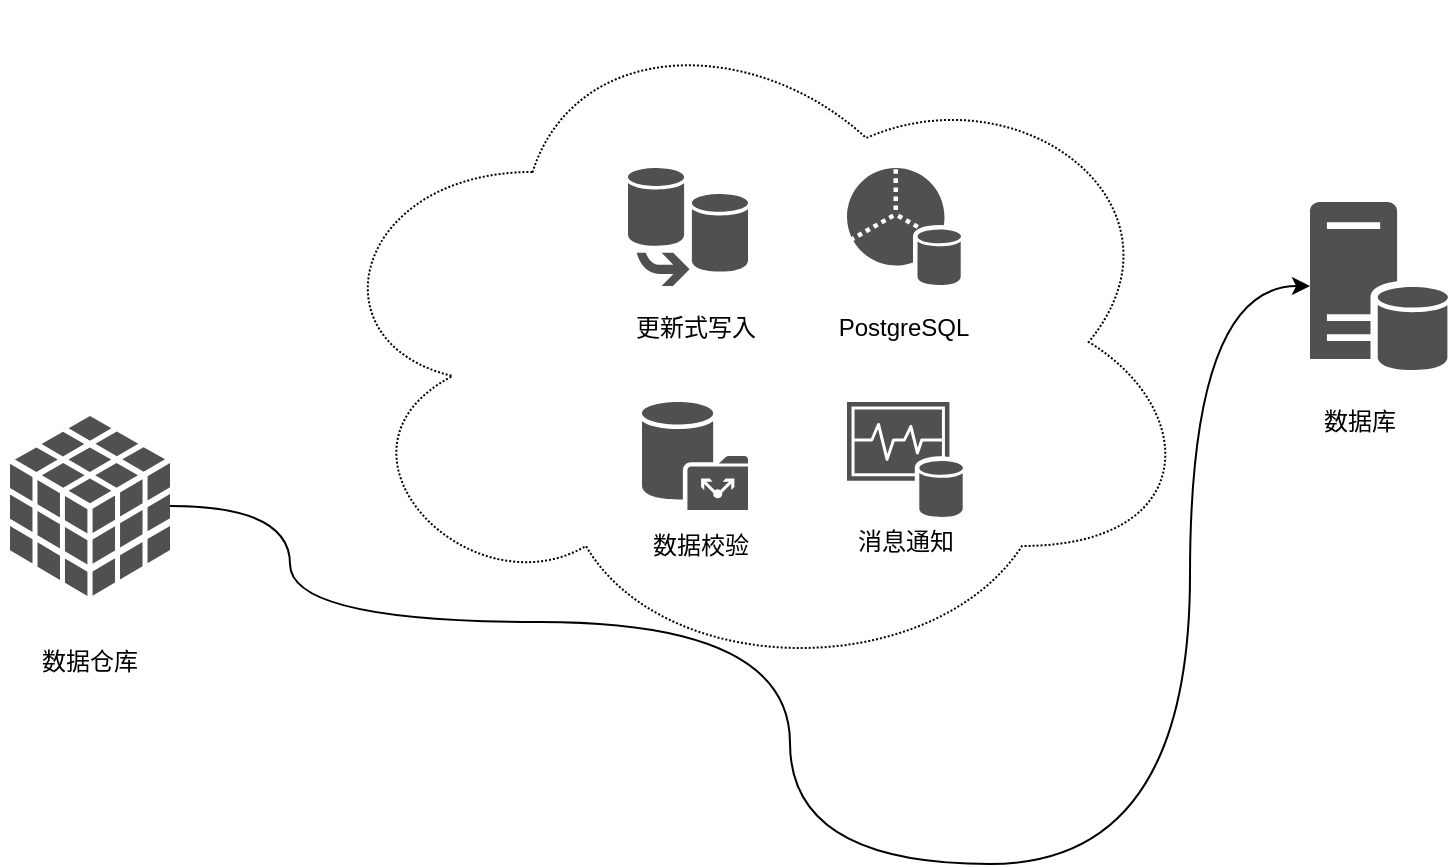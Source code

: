 <mxfile version="13.1.1" type="github" pages="2">
  <diagram id="hAr6CDP33GyeZNMjy5qR" name="回流">
    <mxGraphModel dx="946" dy="1831" grid="1" gridSize="10" guides="1" tooltips="1" connect="1" arrows="1" fold="1" page="1" pageScale="1" pageWidth="827" pageHeight="1169" math="0" shadow="0">
      <root>
        <mxCell id="0" />
        <mxCell id="1" parent="0" />
        <mxCell id="igZO0AMjIh1gHoKqFqB2-17" value="" style="ellipse;shape=cloud;whiteSpace=wrap;html=1;dashed=1;dashPattern=1 1;strokeColor=#000000;strokeWidth=1;fillColor=#ffffff;gradientColor=none;" parent="1" vertex="1">
          <mxGeometry x="190" y="-10" width="445" height="340" as="geometry" />
        </mxCell>
        <mxCell id="igZO0AMjIh1gHoKqFqB2-1" value="" style="pointerEvents=1;shadow=0;dashed=0;html=1;strokeColor=none;fillColor=#505050;labelPosition=center;verticalLabelPosition=bottom;verticalAlign=top;outlineConnect=0;align=center;shape=mxgraph.office.servers.database_server;" parent="1" vertex="1">
          <mxGeometry x="690" y="90" width="70" height="84" as="geometry" />
        </mxCell>
        <mxCell id="igZO0AMjIh1gHoKqFqB2-6" style="edgeStyle=orthogonalEdgeStyle;rounded=0;orthogonalLoop=1;jettySize=auto;html=1;curved=1;" parent="1" source="igZO0AMjIh1gHoKqFqB2-2" target="igZO0AMjIh1gHoKqFqB2-1" edge="1">
          <mxGeometry relative="1" as="geometry">
            <Array as="points">
              <mxPoint x="180" y="242" />
              <mxPoint x="180" y="300" />
              <mxPoint x="430" y="300" />
              <mxPoint x="430" y="421" />
              <mxPoint x="630" y="421" />
              <mxPoint x="630" y="132" />
            </Array>
          </mxGeometry>
        </mxCell>
        <mxCell id="igZO0AMjIh1gHoKqFqB2-2" value="" style="shadow=0;dashed=0;html=1;strokeColor=none;fillColor=#505050;labelPosition=center;verticalLabelPosition=bottom;verticalAlign=top;outlineConnect=0;align=center;shape=mxgraph.office.databases.database_cube;" parent="1" vertex="1">
          <mxGeometry x="40" y="197" width="80" height="90" as="geometry" />
        </mxCell>
        <mxCell id="igZO0AMjIh1gHoKqFqB2-3" value="数据仓库" style="text;html=1;strokeColor=none;fillColor=none;align=center;verticalAlign=middle;whiteSpace=wrap;rounded=0;" parent="1" vertex="1">
          <mxGeometry x="35" y="310" width="90" height="20" as="geometry" />
        </mxCell>
        <mxCell id="igZO0AMjIh1gHoKqFqB2-4" value="数据库" style="text;html=1;strokeColor=none;fillColor=none;align=center;verticalAlign=middle;whiteSpace=wrap;rounded=0;" parent="1" vertex="1">
          <mxGeometry x="680" y="190" width="70" height="20" as="geometry" />
        </mxCell>
        <mxCell id="igZO0AMjIh1gHoKqFqB2-8" value="" style="shadow=0;dashed=0;html=1;strokeColor=none;fillColor=#505050;labelPosition=center;verticalLabelPosition=bottom;verticalAlign=top;outlineConnect=0;align=center;shape=mxgraph.office.databases.monitoring_store;" parent="1" vertex="1">
          <mxGeometry x="458.5" y="190" width="58" height="58" as="geometry" />
        </mxCell>
        <mxCell id="igZO0AMjIh1gHoKqFqB2-9" value="" style="shadow=0;dashed=0;html=1;strokeColor=none;fillColor=#505050;labelPosition=center;verticalLabelPosition=bottom;verticalAlign=top;outlineConnect=0;align=center;shape=mxgraph.office.databases.database_public_folder;" parent="1" vertex="1">
          <mxGeometry x="356" y="190" width="53" height="54" as="geometry" />
        </mxCell>
        <mxCell id="igZO0AMjIh1gHoKqFqB2-10" value="数据校验" style="text;html=1;strokeColor=none;fillColor=none;align=center;verticalAlign=middle;whiteSpace=wrap;rounded=0;" parent="1" vertex="1">
          <mxGeometry x="346.5" y="252" width="77" height="20" as="geometry" />
        </mxCell>
        <mxCell id="igZO0AMjIh1gHoKqFqB2-11" value="消息通知" style="text;html=1;strokeColor=none;fillColor=none;align=center;verticalAlign=middle;whiteSpace=wrap;rounded=0;" parent="1" vertex="1">
          <mxGeometry x="442.5" y="250" width="90" height="20" as="geometry" />
        </mxCell>
        <mxCell id="igZO0AMjIh1gHoKqFqB2-18" value="" style="group" parent="1" vertex="1" connectable="0">
          <mxGeometry x="322.5" y="60" width="120" height="110" as="geometry" />
        </mxCell>
        <mxCell id="igZO0AMjIh1gHoKqFqB2-7" value="更新式写入" style="text;html=1;strokeColor=none;fillColor=none;align=center;verticalAlign=middle;whiteSpace=wrap;rounded=0;" parent="igZO0AMjIh1gHoKqFqB2-18" vertex="1">
          <mxGeometry y="63" width="120" height="60" as="geometry" />
        </mxCell>
        <mxCell id="igZO0AMjIh1gHoKqFqB2-12" value="" style="shadow=0;dashed=0;html=1;strokeColor=none;fillColor=#505050;labelPosition=center;verticalLabelPosition=bottom;verticalAlign=top;outlineConnect=0;align=center;shape=mxgraph.office.databases.database_mirror;" parent="igZO0AMjIh1gHoKqFqB2-18" vertex="1">
          <mxGeometry x="26.5" y="13" width="60" height="59" as="geometry" />
        </mxCell>
        <mxCell id="igZO0AMjIh1gHoKqFqB2-13" value="" style="shadow=0;dashed=0;html=1;strokeColor=none;fillColor=#505050;labelPosition=center;verticalLabelPosition=bottom;verticalAlign=top;outlineConnect=0;align=center;shape=mxgraph.office.databases.database_partition_3;" parent="1" vertex="1">
          <mxGeometry x="458.5" y="73" width="57" height="59" as="geometry" />
        </mxCell>
        <mxCell id="8WftR03cfVT1UNFW1D-W-1" value="PostgreSQL" style="text;html=1;strokeColor=none;fillColor=none;align=center;verticalAlign=middle;whiteSpace=wrap;rounded=0;" vertex="1" parent="1">
          <mxGeometry x="467" y="143" width="40" height="20" as="geometry" />
        </mxCell>
      </root>
    </mxGraphModel>
  </diagram>
  <diagram id="JcPVPGOFaC2fabF5r1Ph" name="采集">
    
    <mxGraphModel dx="946" dy="662" grid="1" gridSize="10" guides="1" tooltips="1" connect="1" arrows="1" fold="1" page="1" pageScale="1" pageWidth="827" pageHeight="1169" math="0" shadow="0">
      
      <root>
        
        <mxCell id="NBDcL0xnRRLrloa_IqE0-0" />
        
        <mxCell id="NBDcL0xnRRLrloa_IqE0-1" parent="NBDcL0xnRRLrloa_IqE0-0" />
        
        <mxCell id="NBDcL0xnRRLrloa_IqE0-16" style="edgeStyle=orthogonalEdgeStyle;curved=1;rounded=0;orthogonalLoop=1;jettySize=auto;html=1;entryX=0;entryY=0.5;entryDx=0;entryDy=0;entryPerimeter=0;" edge="1" parent="NBDcL0xnRRLrloa_IqE0-1" source="NBDcL0xnRRLrloa_IqE0-14" target="NBDcL0xnRRLrloa_IqE0-15">
          
          <mxGeometry relative="1" as="geometry" />
          
        </mxCell>
        
        <mxCell id="NBDcL0xnRRLrloa_IqE0-14" value="" style="rounded=1;whiteSpace=wrap;html=1;dashed=1;strokeColor=#000000;strokeWidth=1;fillColor=none;gradientColor=none;" vertex="1" parent="NBDcL0xnRRLrloa_IqE0-1">
          
          <mxGeometry x="75" y="100" width="275" height="210" as="geometry" />
          
        </mxCell>
        
        <mxCell id="NBDcL0xnRRLrloa_IqE0-2" value="" style="verticalLabelPosition=bottom;html=1;verticalAlign=top;align=center;strokeColor=none;fillColor=#666666;shape=mxgraph.azure.storage;pointerEvents=1;dashed=1;dashPattern=1 1;" vertex="1" parent="NBDcL0xnRRLrloa_IqE0-1">
          
          <mxGeometry x="110" y="120" width="50" height="40" as="geometry" />
          
        </mxCell>
        
        <mxCell id="NBDcL0xnRRLrloa_IqE0-3" value="" style="verticalLabelPosition=bottom;html=1;verticalAlign=top;align=center;strokeColor=none;fillColor=#666666;shape=mxgraph.azure.storage;pointerEvents=1;dashed=1;dashPattern=1 1;" vertex="1" parent="NBDcL0xnRRLrloa_IqE0-1">
          
          <mxGeometry x="110" y="180" width="50" height="40" as="geometry" />
          
        </mxCell>
        
        <mxCell id="NBDcL0xnRRLrloa_IqE0-4" value="" style="verticalLabelPosition=bottom;html=1;verticalAlign=top;align=center;strokeColor=none;fillColor=#666666;shape=mxgraph.azure.storage;pointerEvents=1;dashed=1;dashPattern=1 1;" vertex="1" parent="NBDcL0xnRRLrloa_IqE0-1">
          
          <mxGeometry x="110" y="240" width="50" height="40" as="geometry" />
          
        </mxCell>
        
        <mxCell id="NBDcL0xnRRLrloa_IqE0-5" value="" style="verticalLabelPosition=bottom;html=1;verticalAlign=top;align=center;strokeColor=none;fillColor=#666666;shape=mxgraph.azure.storage;pointerEvents=1;dashed=1;dashPattern=1 1;" vertex="1" parent="NBDcL0xnRRLrloa_IqE0-1">
          
          <mxGeometry x="180" y="240" width="50" height="40" as="geometry" />
          
        </mxCell>
        
        <mxCell id="NBDcL0xnRRLrloa_IqE0-6" value="" style="verticalLabelPosition=bottom;html=1;verticalAlign=top;align=center;strokeColor=none;fillColor=#666666;shape=mxgraph.azure.storage;pointerEvents=1;dashed=1;dashPattern=1 1;" vertex="1" parent="NBDcL0xnRRLrloa_IqE0-1">
          
          <mxGeometry x="180" y="180" width="50" height="40" as="geometry" />
          
        </mxCell>
        
        <mxCell id="NBDcL0xnRRLrloa_IqE0-7" value="" style="verticalLabelPosition=bottom;html=1;verticalAlign=top;align=center;strokeColor=none;fillColor=#666666;shape=mxgraph.azure.storage;pointerEvents=1;dashed=1;dashPattern=1 1;" vertex="1" parent="NBDcL0xnRRLrloa_IqE0-1">
          
          <mxGeometry x="250" y="180" width="50" height="40" as="geometry" />
          
        </mxCell>
        
        <mxCell id="NBDcL0xnRRLrloa_IqE0-8" value="" style="verticalLabelPosition=bottom;html=1;verticalAlign=top;align=center;strokeColor=none;fillColor=#666666;shape=mxgraph.azure.storage;pointerEvents=1;dashed=1;dashPattern=1 1;" vertex="1" parent="NBDcL0xnRRLrloa_IqE0-1">
          
          <mxGeometry x="250" y="120" width="50" height="40" as="geometry" />
          
        </mxCell>
        
        <mxCell id="NBDcL0xnRRLrloa_IqE0-9" value="" style="verticalLabelPosition=bottom;html=1;verticalAlign=top;align=center;strokeColor=none;fillColor=#666666;shape=mxgraph.azure.storage;pointerEvents=1;dashed=1;dashPattern=1 1;" vertex="1" parent="NBDcL0xnRRLrloa_IqE0-1">
          
          <mxGeometry x="180" y="120" width="50" height="40" as="geometry" />
          
        </mxCell>
        
        <mxCell id="NBDcL0xnRRLrloa_IqE0-10" value="" style="verticalLabelPosition=bottom;html=1;verticalAlign=top;align=center;strokeColor=none;fillColor=#666666;shape=mxgraph.azure.storage;pointerEvents=1;dashed=1;dashPattern=1 1;" vertex="1" parent="NBDcL0xnRRLrloa_IqE0-1">
          
          <mxGeometry x="250" y="240" width="50" height="40" as="geometry" />
          
        </mxCell>
        
        <mxCell id="NBDcL0xnRRLrloa_IqE0-15" value="" style="verticalLabelPosition=bottom;html=1;verticalAlign=top;align=center;strokeColor=none;fillColor=#666666;shape=mxgraph.azure.storage;pointerEvents=1;dashed=1;dashPattern=1 1;" vertex="1" parent="NBDcL0xnRRLrloa_IqE0-1">
          
          <mxGeometry x="570" y="150" width="87.5" height="70" as="geometry" />
          
        </mxCell>
        
        <mxCell id="NBDcL0xnRRLrloa_IqE0-17" value="业务库分表00~ff" style="text;html=1;strokeColor=none;fillColor=none;align=center;verticalAlign=middle;whiteSpace=wrap;rounded=0;dashed=1;dashPattern=1 1;" vertex="1" parent="NBDcL0xnRRLrloa_IqE0-1">
          
          <mxGeometry x="120" y="340" width="150" height="20" as="geometry" />
          
        </mxCell>
        
        <mxCell id="NBDcL0xnRRLrloa_IqE0-18" value="数据仓库" style="text;html=1;strokeColor=none;fillColor=none;align=center;verticalAlign=middle;whiteSpace=wrap;rounded=0;dashed=1;dashPattern=1 1;" vertex="1" parent="NBDcL0xnRRLrloa_IqE0-1">
          
          <mxGeometry x="575.75" y="240" width="76" height="20" as="geometry" />
          
        </mxCell>
        
      </root>
      
    </mxGraphModel>
    
  </diagram>
</mxfile>
